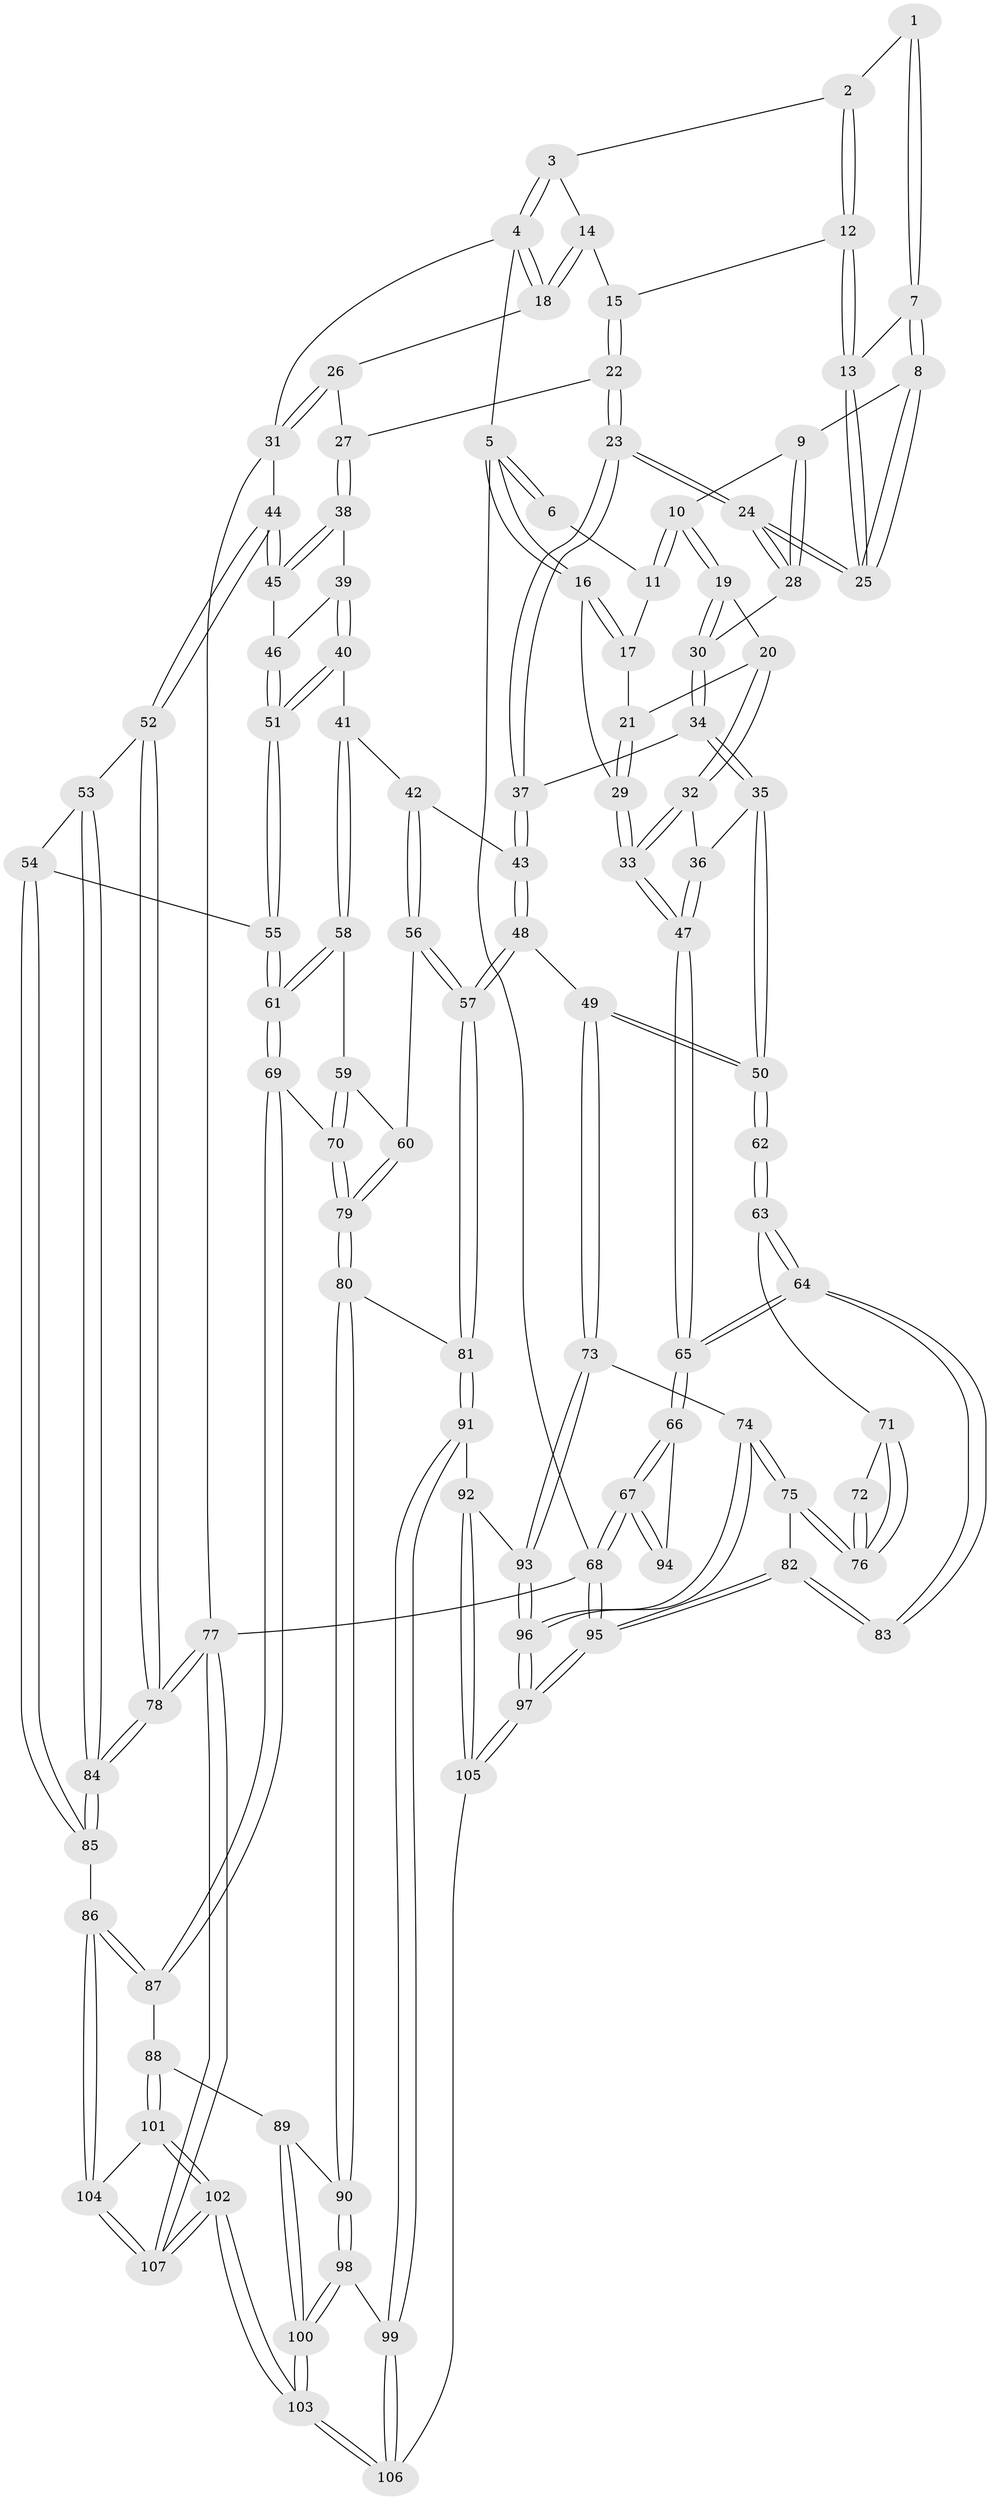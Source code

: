 // Generated by graph-tools (version 1.1) at 2025/11/02/27/25 16:11:55]
// undirected, 107 vertices, 264 edges
graph export_dot {
graph [start="1"]
  node [color=gray90,style=filled];
  1 [pos="+0.2640804359769065+0"];
  2 [pos="+0.5614652140451402+0"];
  3 [pos="+0.7210945999307012+0"];
  4 [pos="+1+0"];
  5 [pos="+0+0"];
  6 [pos="+0.18717462897397585+0"];
  7 [pos="+0.2706284209311037+0"];
  8 [pos="+0.28412844948201627+0.08182872863948515"];
  9 [pos="+0.26974113696498286+0.10725192987654417"];
  10 [pos="+0.1975675662552637+0.16037621895173398"];
  11 [pos="+0.12589203939788066+0"];
  12 [pos="+0.4821195537488816+0.050000388839756736"];
  13 [pos="+0.4480985566526792+0.08250288580016724"];
  14 [pos="+0.7216715075124986+0"];
  15 [pos="+0.6598589525027152+0.0069134454697392985"];
  16 [pos="+0+0.12379130228518899"];
  17 [pos="+0.09432299233095806+0.03278532328931791"];
  18 [pos="+0.8865964641178412+0.12743052551292117"];
  19 [pos="+0.18047264799675067+0.1884683021082476"];
  20 [pos="+0.13337984217429646+0.20168269388538634"];
  21 [pos="+0.07304691237914682+0.11095775502353669"];
  22 [pos="+0.632076892624157+0.1674844776865165"];
  23 [pos="+0.5036303112750183+0.2675803922322592"];
  24 [pos="+0.4975340754677673+0.26161714829587335"];
  25 [pos="+0.4543142385012502+0.16880666787727705"];
  26 [pos="+0.8899053794600397+0.14113583152495796"];
  27 [pos="+0.7842013707299964+0.21507187253318213"];
  28 [pos="+0.3289561604454793+0.22761621169848967"];
  29 [pos="+0+0.19633645404909733"];
  30 [pos="+0.2517759359937288+0.2461020377883245"];
  31 [pos="+1+0.2799536437517567"];
  32 [pos="+0.09601447164248138+0.2560425666795013"];
  33 [pos="+0+0.21243735929478114"];
  34 [pos="+0.23549629021493823+0.36750283081641977"];
  35 [pos="+0.19486486988656884+0.4114847688581453"];
  36 [pos="+0.1212777669019899+0.35357176027028236"];
  37 [pos="+0.5034252302766571+0.3007379817094464"];
  38 [pos="+0.7898941215026776+0.2505886753408278"];
  39 [pos="+0.7221660737381126+0.35260121204030026"];
  40 [pos="+0.5945809806519157+0.37457761091989766"];
  41 [pos="+0.5746917422533488+0.37616251649818966"];
  42 [pos="+0.5467948165347982+0.3561951004639285"];
  43 [pos="+0.5034802548273454+0.30093578850955294"];
  44 [pos="+1+0.33666602551325414"];
  45 [pos="+0.8675516644435477+0.3560541825882564"];
  46 [pos="+0.8109171603169915+0.4226568845235214"];
  47 [pos="+0+0.48371201680928405"];
  48 [pos="+0.2928841287708854+0.5742216678728804"];
  49 [pos="+0.29248149181222766+0.5742250852063424"];
  50 [pos="+0.2051214884640645+0.4807889339808941"];
  51 [pos="+0.8053934671306043+0.45257476894435766"];
  52 [pos="+1+0.4668961047820067"];
  53 [pos="+0.8843090433550634+0.5678168446163573"];
  54 [pos="+0.8772486586320163+0.5692337722749806"];
  55 [pos="+0.8010793180873632+0.5568674648852482"];
  56 [pos="+0.47637769689966986+0.5745846864162102"];
  57 [pos="+0.3990435919023744+0.6262587906241256"];
  58 [pos="+0.6117122315004048+0.4457067909177907"];
  59 [pos="+0.5957884674073185+0.5412494492374857"];
  60 [pos="+0.5617891045936032+0.5789296854007057"];
  61 [pos="+0.7981910388415396+0.5583372696206086"];
  62 [pos="+0.16658244571165692+0.49379444359555824"];
  63 [pos="+0+0.5487917048307261"];
  64 [pos="+0+0.5556536587408031"];
  65 [pos="+0+0.546453712891959"];
  66 [pos="+0+0.7555316801679904"];
  67 [pos="+0+1"];
  68 [pos="+0+1"];
  69 [pos="+0.7651994532299091+0.6025395425166976"];
  70 [pos="+0.6989824258004115+0.6201132371997533"];
  71 [pos="+0.07626770599361936+0.6063786508488943"];
  72 [pos="+0.11655141900441748+0.5960514441706273"];
  73 [pos="+0.22595638965007533+0.6682143352768112"];
  74 [pos="+0.20989118977098883+0.6833196341905113"];
  75 [pos="+0.1811146581813733+0.6866260834530388"];
  76 [pos="+0.16118472216068747+0.6708189321744982"];
  77 [pos="+1+1"];
  78 [pos="+1+0.947660283652337"];
  79 [pos="+0.6080625639343992+0.6827391713817139"];
  80 [pos="+0.5969923873989352+0.7043172204369391"];
  81 [pos="+0.412065950145746+0.6493032809094759"];
  82 [pos="+0.1331191154586558+0.707536267496961"];
  83 [pos="+0.10404573611556889+0.7025319397628822"];
  84 [pos="+1+0.8390920108742499"];
  85 [pos="+0.9138435892834924+0.7922633331226803"];
  86 [pos="+0.809687086207299+0.8058237642436912"];
  87 [pos="+0.7695455597324389+0.6577204085044002"];
  88 [pos="+0.6524951719886932+0.7729391512937023"];
  89 [pos="+0.6277813265804341+0.7627435074707549"];
  90 [pos="+0.6013264876943546+0.7344943941461508"];
  91 [pos="+0.41888809094574225+0.7725438650170026"];
  92 [pos="+0.3732762252589021+0.8066720630480733"];
  93 [pos="+0.3444078506267129+0.8007630209067969"];
  94 [pos="+0.09602901387434094+0.7059192828697203"];
  95 [pos="+0+1"];
  96 [pos="+0.2190338451049803+0.8341310813054784"];
  97 [pos="+0.09626040662547332+1"];
  98 [pos="+0.5090322758825857+0.800543079430997"];
  99 [pos="+0.4688611108376145+0.8051543473376029"];
  100 [pos="+0.583541263582385+0.8939252722104679"];
  101 [pos="+0.758466576961016+0.847360108891598"];
  102 [pos="+0.6615800367890264+1"];
  103 [pos="+0.6189333874324903+1"];
  104 [pos="+0.7957328520900491+0.8191424554435723"];
  105 [pos="+0.3129382350083967+1"];
  106 [pos="+0.47367093089052786+1"];
  107 [pos="+1+1"];
  1 -- 2;
  1 -- 7;
  1 -- 7;
  2 -- 3;
  2 -- 12;
  2 -- 12;
  3 -- 4;
  3 -- 4;
  3 -- 14;
  4 -- 5;
  4 -- 18;
  4 -- 18;
  4 -- 31;
  5 -- 6;
  5 -- 6;
  5 -- 16;
  5 -- 16;
  5 -- 68;
  6 -- 11;
  7 -- 8;
  7 -- 8;
  7 -- 13;
  8 -- 9;
  8 -- 25;
  8 -- 25;
  9 -- 10;
  9 -- 28;
  9 -- 28;
  10 -- 11;
  10 -- 11;
  10 -- 19;
  10 -- 19;
  11 -- 17;
  12 -- 13;
  12 -- 13;
  12 -- 15;
  13 -- 25;
  13 -- 25;
  14 -- 15;
  14 -- 18;
  14 -- 18;
  15 -- 22;
  15 -- 22;
  16 -- 17;
  16 -- 17;
  16 -- 29;
  17 -- 21;
  18 -- 26;
  19 -- 20;
  19 -- 30;
  19 -- 30;
  20 -- 21;
  20 -- 32;
  20 -- 32;
  21 -- 29;
  21 -- 29;
  22 -- 23;
  22 -- 23;
  22 -- 27;
  23 -- 24;
  23 -- 24;
  23 -- 37;
  23 -- 37;
  24 -- 25;
  24 -- 25;
  24 -- 28;
  24 -- 28;
  26 -- 27;
  26 -- 31;
  26 -- 31;
  27 -- 38;
  27 -- 38;
  28 -- 30;
  29 -- 33;
  29 -- 33;
  30 -- 34;
  30 -- 34;
  31 -- 44;
  31 -- 77;
  32 -- 33;
  32 -- 33;
  32 -- 36;
  33 -- 47;
  33 -- 47;
  34 -- 35;
  34 -- 35;
  34 -- 37;
  35 -- 36;
  35 -- 50;
  35 -- 50;
  36 -- 47;
  36 -- 47;
  37 -- 43;
  37 -- 43;
  38 -- 39;
  38 -- 45;
  38 -- 45;
  39 -- 40;
  39 -- 40;
  39 -- 46;
  40 -- 41;
  40 -- 51;
  40 -- 51;
  41 -- 42;
  41 -- 58;
  41 -- 58;
  42 -- 43;
  42 -- 56;
  42 -- 56;
  43 -- 48;
  43 -- 48;
  44 -- 45;
  44 -- 45;
  44 -- 52;
  44 -- 52;
  45 -- 46;
  46 -- 51;
  46 -- 51;
  47 -- 65;
  47 -- 65;
  48 -- 49;
  48 -- 57;
  48 -- 57;
  49 -- 50;
  49 -- 50;
  49 -- 73;
  49 -- 73;
  50 -- 62;
  50 -- 62;
  51 -- 55;
  51 -- 55;
  52 -- 53;
  52 -- 78;
  52 -- 78;
  53 -- 54;
  53 -- 84;
  53 -- 84;
  54 -- 55;
  54 -- 85;
  54 -- 85;
  55 -- 61;
  55 -- 61;
  56 -- 57;
  56 -- 57;
  56 -- 60;
  57 -- 81;
  57 -- 81;
  58 -- 59;
  58 -- 61;
  58 -- 61;
  59 -- 60;
  59 -- 70;
  59 -- 70;
  60 -- 79;
  60 -- 79;
  61 -- 69;
  61 -- 69;
  62 -- 63;
  62 -- 63;
  63 -- 64;
  63 -- 64;
  63 -- 71;
  64 -- 65;
  64 -- 65;
  64 -- 83;
  64 -- 83;
  65 -- 66;
  65 -- 66;
  66 -- 67;
  66 -- 67;
  66 -- 94;
  67 -- 68;
  67 -- 68;
  67 -- 94;
  67 -- 94;
  68 -- 95;
  68 -- 95;
  68 -- 77;
  69 -- 70;
  69 -- 87;
  69 -- 87;
  70 -- 79;
  70 -- 79;
  71 -- 72;
  71 -- 76;
  71 -- 76;
  72 -- 76;
  72 -- 76;
  73 -- 74;
  73 -- 93;
  73 -- 93;
  74 -- 75;
  74 -- 75;
  74 -- 96;
  74 -- 96;
  75 -- 76;
  75 -- 76;
  75 -- 82;
  77 -- 78;
  77 -- 78;
  77 -- 107;
  77 -- 107;
  78 -- 84;
  78 -- 84;
  79 -- 80;
  79 -- 80;
  80 -- 81;
  80 -- 90;
  80 -- 90;
  81 -- 91;
  81 -- 91;
  82 -- 83;
  82 -- 83;
  82 -- 95;
  82 -- 95;
  84 -- 85;
  84 -- 85;
  85 -- 86;
  86 -- 87;
  86 -- 87;
  86 -- 104;
  86 -- 104;
  87 -- 88;
  88 -- 89;
  88 -- 101;
  88 -- 101;
  89 -- 90;
  89 -- 100;
  89 -- 100;
  90 -- 98;
  90 -- 98;
  91 -- 92;
  91 -- 99;
  91 -- 99;
  92 -- 93;
  92 -- 105;
  92 -- 105;
  93 -- 96;
  93 -- 96;
  95 -- 97;
  95 -- 97;
  96 -- 97;
  96 -- 97;
  97 -- 105;
  97 -- 105;
  98 -- 99;
  98 -- 100;
  98 -- 100;
  99 -- 106;
  99 -- 106;
  100 -- 103;
  100 -- 103;
  101 -- 102;
  101 -- 102;
  101 -- 104;
  102 -- 103;
  102 -- 103;
  102 -- 107;
  102 -- 107;
  103 -- 106;
  103 -- 106;
  104 -- 107;
  104 -- 107;
  105 -- 106;
}
